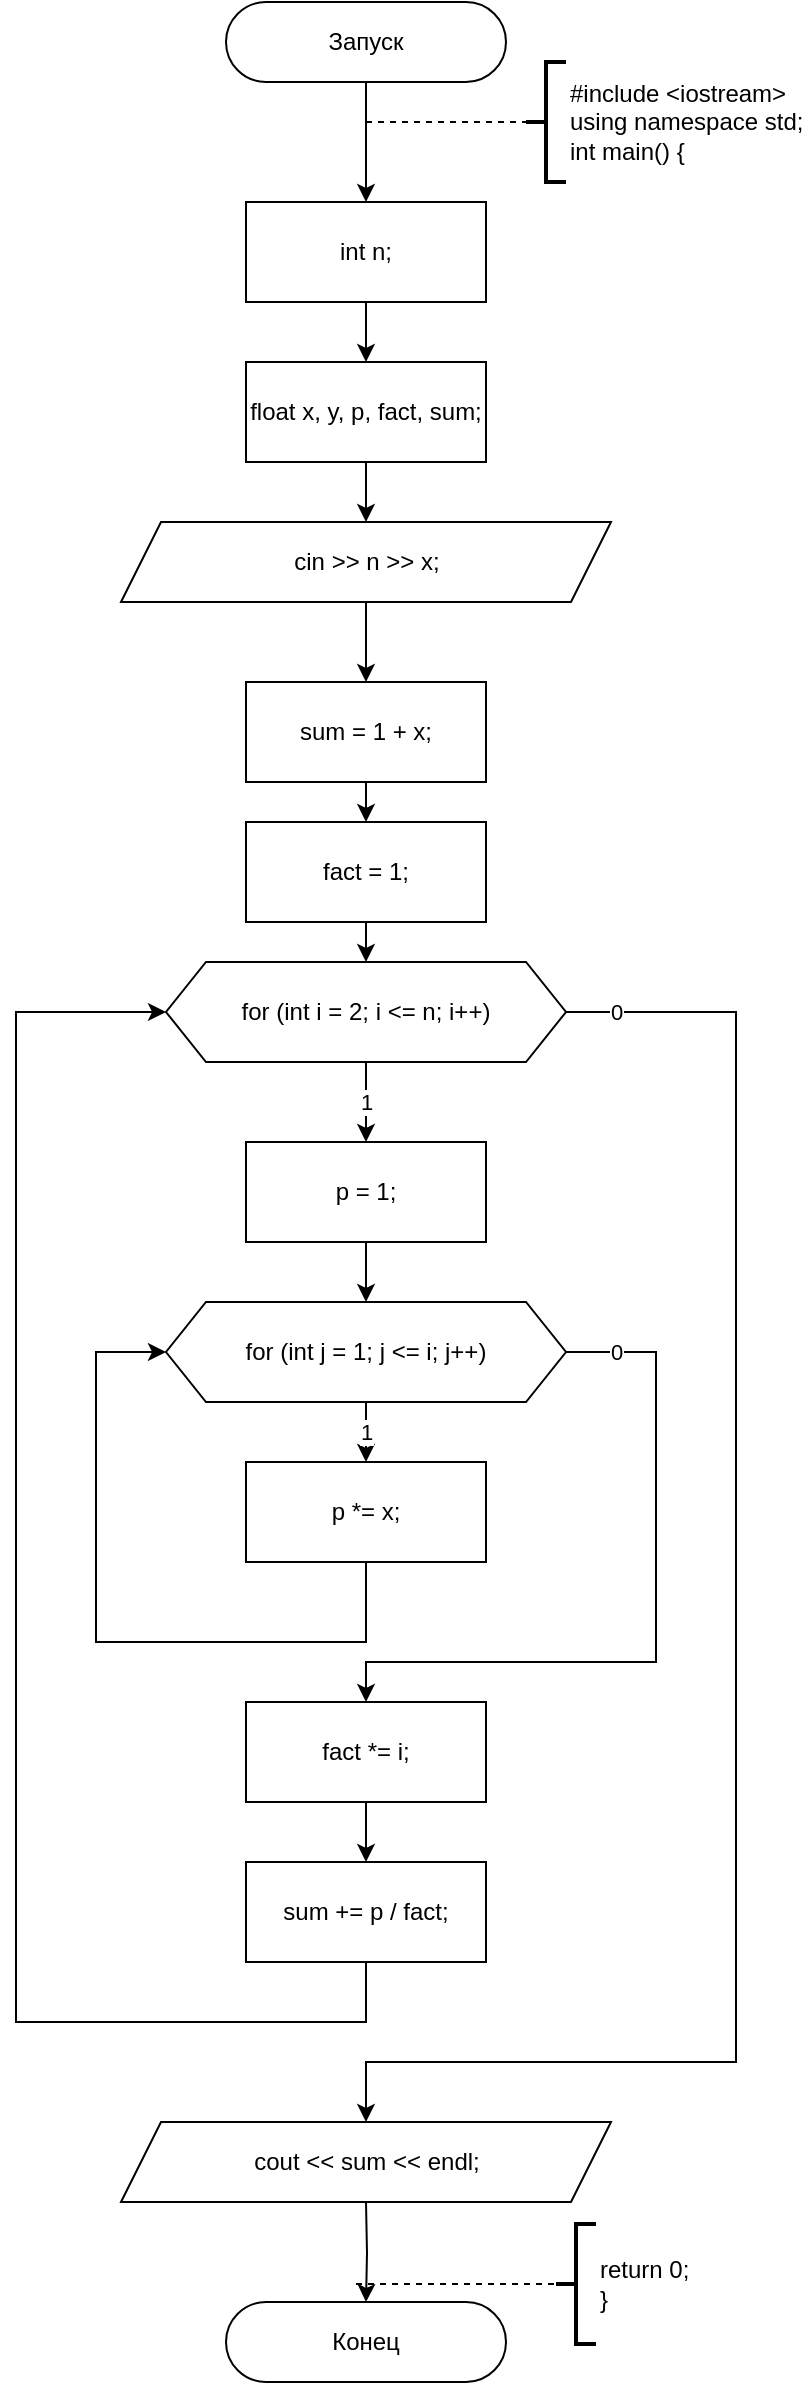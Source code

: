 <mxfile>
    <diagram id="tr8WCDj-hul7nBdrf4UF" name="Страница 1">
        <mxGraphModel dx="689" dy="649" grid="1" gridSize="10" guides="1" tooltips="1" connect="1" arrows="1" fold="1" page="1" pageScale="1" pageWidth="827" pageHeight="1169" math="0" shadow="0">
            <root>
                <mxCell id="0"/>
                <mxCell id="1" parent="0"/>
                <mxCell id="2" style="edgeStyle=orthogonalEdgeStyle;rounded=0;orthogonalLoop=1;jettySize=auto;html=1;" parent="1" source="3" target="4" edge="1">
                    <mxGeometry relative="1" as="geometry"/>
                </mxCell>
                <mxCell id="3" value="Запуск" style="rounded=1;whiteSpace=wrap;html=1;arcSize=50;" parent="1" vertex="1">
                    <mxGeometry x="305" y="20" width="140" height="40" as="geometry"/>
                </mxCell>
                <mxCell id="195" style="edgeStyle=none;html=1;" parent="1" source="4" edge="1">
                    <mxGeometry relative="1" as="geometry">
                        <mxPoint x="375" y="200" as="targetPoint"/>
                    </mxGeometry>
                </mxCell>
                <mxCell id="4" value="int n;" style="rounded=0;whiteSpace=wrap;html=1;" parent="1" vertex="1">
                    <mxGeometry x="315" y="120" width="120" height="50" as="geometry"/>
                </mxCell>
                <mxCell id="5" value="#include &amp;lt;iostream&amp;gt;&lt;br&gt;using namespace std;&lt;br&gt;int main() {" style="strokeWidth=2;html=1;shape=mxgraph.flowchart.annotation_2;align=left;labelPosition=right;pointerEvents=1;" parent="1" vertex="1">
                    <mxGeometry x="455" y="50" width="20" height="60" as="geometry"/>
                </mxCell>
                <mxCell id="6" value="" style="endArrow=none;dashed=1;html=1;entryX=0;entryY=0.5;entryDx=0;entryDy=0;entryPerimeter=0;" parent="1" target="5" edge="1">
                    <mxGeometry width="50" height="50" relative="1" as="geometry">
                        <mxPoint x="375" y="80" as="sourcePoint"/>
                        <mxPoint x="465" y="70" as="targetPoint"/>
                    </mxGeometry>
                </mxCell>
                <mxCell id="7" value="Конец" style="rounded=1;whiteSpace=wrap;html=1;arcSize=50;" parent="1" vertex="1">
                    <mxGeometry x="305" y="1170" width="140" height="40" as="geometry"/>
                </mxCell>
                <mxCell id="10" value="return 0;&lt;br&gt;}" style="strokeWidth=2;html=1;shape=mxgraph.flowchart.annotation_2;align=left;labelPosition=right;pointerEvents=1;" parent="1" vertex="1">
                    <mxGeometry x="470" y="1131" width="20" height="60" as="geometry"/>
                </mxCell>
                <mxCell id="11" value="" style="endArrow=none;dashed=1;html=1;entryX=0;entryY=0.5;entryDx=0;entryDy=0;entryPerimeter=0;" parent="1" edge="1">
                    <mxGeometry width="50" height="50" relative="1" as="geometry">
                        <mxPoint x="370" y="1161" as="sourcePoint"/>
                        <mxPoint x="470" y="1161" as="targetPoint"/>
                    </mxGeometry>
                </mxCell>
                <mxCell id="179" style="edgeStyle=orthogonalEdgeStyle;rounded=0;html=1;entryX=0.5;entryY=0;entryDx=0;entryDy=0;" parent="1" target="7" edge="1">
                    <mxGeometry relative="1" as="geometry">
                        <mxPoint x="375" y="1120" as="sourcePoint"/>
                    </mxGeometry>
                </mxCell>
                <mxCell id="236" style="edgeStyle=none;html=1;" parent="1" source="234" target="235" edge="1">
                    <mxGeometry relative="1" as="geometry"/>
                </mxCell>
                <mxCell id="234" value="float x, y, p, fact, sum;" style="rounded=0;whiteSpace=wrap;html=1;" parent="1" vertex="1">
                    <mxGeometry x="315" y="200" width="120" height="50" as="geometry"/>
                </mxCell>
                <mxCell id="248" value="" style="edgeStyle=none;html=1;" edge="1" parent="1" source="235" target="246">
                    <mxGeometry relative="1" as="geometry"/>
                </mxCell>
                <mxCell id="235" value="cin &amp;gt;&amp;gt; n &amp;gt;&amp;gt; x;" style="shape=parallelogram;perimeter=parallelogramPerimeter;whiteSpace=wrap;html=1;fixedSize=1;" parent="1" vertex="1">
                    <mxGeometry x="252.5" y="280" width="245" height="40" as="geometry"/>
                </mxCell>
                <mxCell id="250" value="" style="edgeStyle=none;html=1;" edge="1" parent="1" source="246" target="249">
                    <mxGeometry relative="1" as="geometry"/>
                </mxCell>
                <mxCell id="246" value="sum = 1 + x;" style="rounded=0;whiteSpace=wrap;html=1;" vertex="1" parent="1">
                    <mxGeometry x="315" y="360" width="120" height="50" as="geometry"/>
                </mxCell>
                <mxCell id="252" value="" style="edgeStyle=none;html=1;" edge="1" parent="1" source="249" target="251">
                    <mxGeometry relative="1" as="geometry"/>
                </mxCell>
                <mxCell id="249" value="fact = 1;" style="rounded=0;whiteSpace=wrap;html=1;" vertex="1" parent="1">
                    <mxGeometry x="315" y="430" width="120" height="50" as="geometry"/>
                </mxCell>
                <mxCell id="254" value="1" style="edgeStyle=none;html=1;" edge="1" parent="1" source="251" target="253">
                    <mxGeometry relative="1" as="geometry"/>
                </mxCell>
                <mxCell id="268" value="0" style="edgeStyle=orthogonalEdgeStyle;rounded=0;html=1;entryX=0.5;entryY=0;entryDx=0;entryDy=0;" edge="1" parent="1" source="251" target="265">
                    <mxGeometry x="-0.939" relative="1" as="geometry">
                        <Array as="points">
                            <mxPoint x="560" y="525"/>
                            <mxPoint x="560" y="1050"/>
                            <mxPoint x="375" y="1050"/>
                        </Array>
                        <mxPoint as="offset"/>
                    </mxGeometry>
                </mxCell>
                <mxCell id="251" value="for (int i = 2; i &lt;= n; i++)" style="shape=hexagon;perimeter=hexagonPerimeter2;whiteSpace=wrap;html=1;fixedSize=1;" vertex="1" parent="1">
                    <mxGeometry x="275" y="500" width="200" height="50" as="geometry"/>
                </mxCell>
                <mxCell id="256" value="" style="edgeStyle=none;html=1;" edge="1" parent="1" source="253" target="255">
                    <mxGeometry relative="1" as="geometry"/>
                </mxCell>
                <mxCell id="253" value="p = 1;" style="rounded=0;whiteSpace=wrap;html=1;" vertex="1" parent="1">
                    <mxGeometry x="315" y="590" width="120" height="50" as="geometry"/>
                </mxCell>
                <mxCell id="258" value="1" style="edgeStyle=none;html=1;" edge="1" parent="1" source="255" target="257">
                    <mxGeometry relative="1" as="geometry"/>
                </mxCell>
                <mxCell id="261" value="0" style="edgeStyle=orthogonalEdgeStyle;rounded=0;html=1;entryX=0.5;entryY=0;entryDx=0;entryDy=0;" edge="1" parent="1" source="255" target="263">
                    <mxGeometry x="-0.863" relative="1" as="geometry">
                        <mxPoint x="500" y="770" as="targetPoint"/>
                        <Array as="points">
                            <mxPoint x="520" y="695"/>
                            <mxPoint x="520" y="850"/>
                            <mxPoint x="375" y="850"/>
                        </Array>
                        <mxPoint as="offset"/>
                    </mxGeometry>
                </mxCell>
                <mxCell id="255" value="for (int j = 1; j &lt;= i; j++)" style="shape=hexagon;perimeter=hexagonPerimeter2;whiteSpace=wrap;html=1;fixedSize=1;" vertex="1" parent="1">
                    <mxGeometry x="275" y="670" width="200" height="50" as="geometry"/>
                </mxCell>
                <mxCell id="260" style="edgeStyle=orthogonalEdgeStyle;html=1;rounded=0;entryX=0;entryY=0.5;entryDx=0;entryDy=0;" edge="1" parent="1" source="257" target="255">
                    <mxGeometry relative="1" as="geometry">
                        <mxPoint x="375" y="880" as="targetPoint"/>
                        <Array as="points">
                            <mxPoint x="375" y="840"/>
                            <mxPoint x="240" y="840"/>
                            <mxPoint x="240" y="695"/>
                        </Array>
                    </mxGeometry>
                </mxCell>
                <mxCell id="257" value="p *= x;" style="rounded=0;whiteSpace=wrap;html=1;" vertex="1" parent="1">
                    <mxGeometry x="315" y="750" width="120" height="50" as="geometry"/>
                </mxCell>
                <mxCell id="266" style="edgeStyle=orthogonalEdgeStyle;rounded=0;html=1;entryX=0;entryY=0.5;entryDx=0;entryDy=0;" edge="1" parent="1" source="262" target="251">
                    <mxGeometry relative="1" as="geometry">
                        <Array as="points">
                            <mxPoint x="375" y="1030"/>
                            <mxPoint x="200" y="1030"/>
                            <mxPoint x="200" y="525"/>
                        </Array>
                    </mxGeometry>
                </mxCell>
                <mxCell id="262" value="sum += p / fact;" style="rounded=0;whiteSpace=wrap;html=1;" vertex="1" parent="1">
                    <mxGeometry x="315" y="950" width="120" height="50" as="geometry"/>
                </mxCell>
                <mxCell id="264" value="" style="edgeStyle=orthogonalEdgeStyle;rounded=0;html=1;" edge="1" parent="1" source="263" target="262">
                    <mxGeometry relative="1" as="geometry"/>
                </mxCell>
                <mxCell id="263" value="fact *= i;" style="rounded=0;whiteSpace=wrap;html=1;" vertex="1" parent="1">
                    <mxGeometry x="315" y="870" width="120" height="50" as="geometry"/>
                </mxCell>
                <mxCell id="265" value="cout &lt;&lt; sum &lt;&lt; endl;" style="shape=parallelogram;perimeter=parallelogramPerimeter;whiteSpace=wrap;html=1;fixedSize=1;" vertex="1" parent="1">
                    <mxGeometry x="252.5" y="1080" width="245" height="40" as="geometry"/>
                </mxCell>
            </root>
        </mxGraphModel>
    </diagram>
</mxfile>